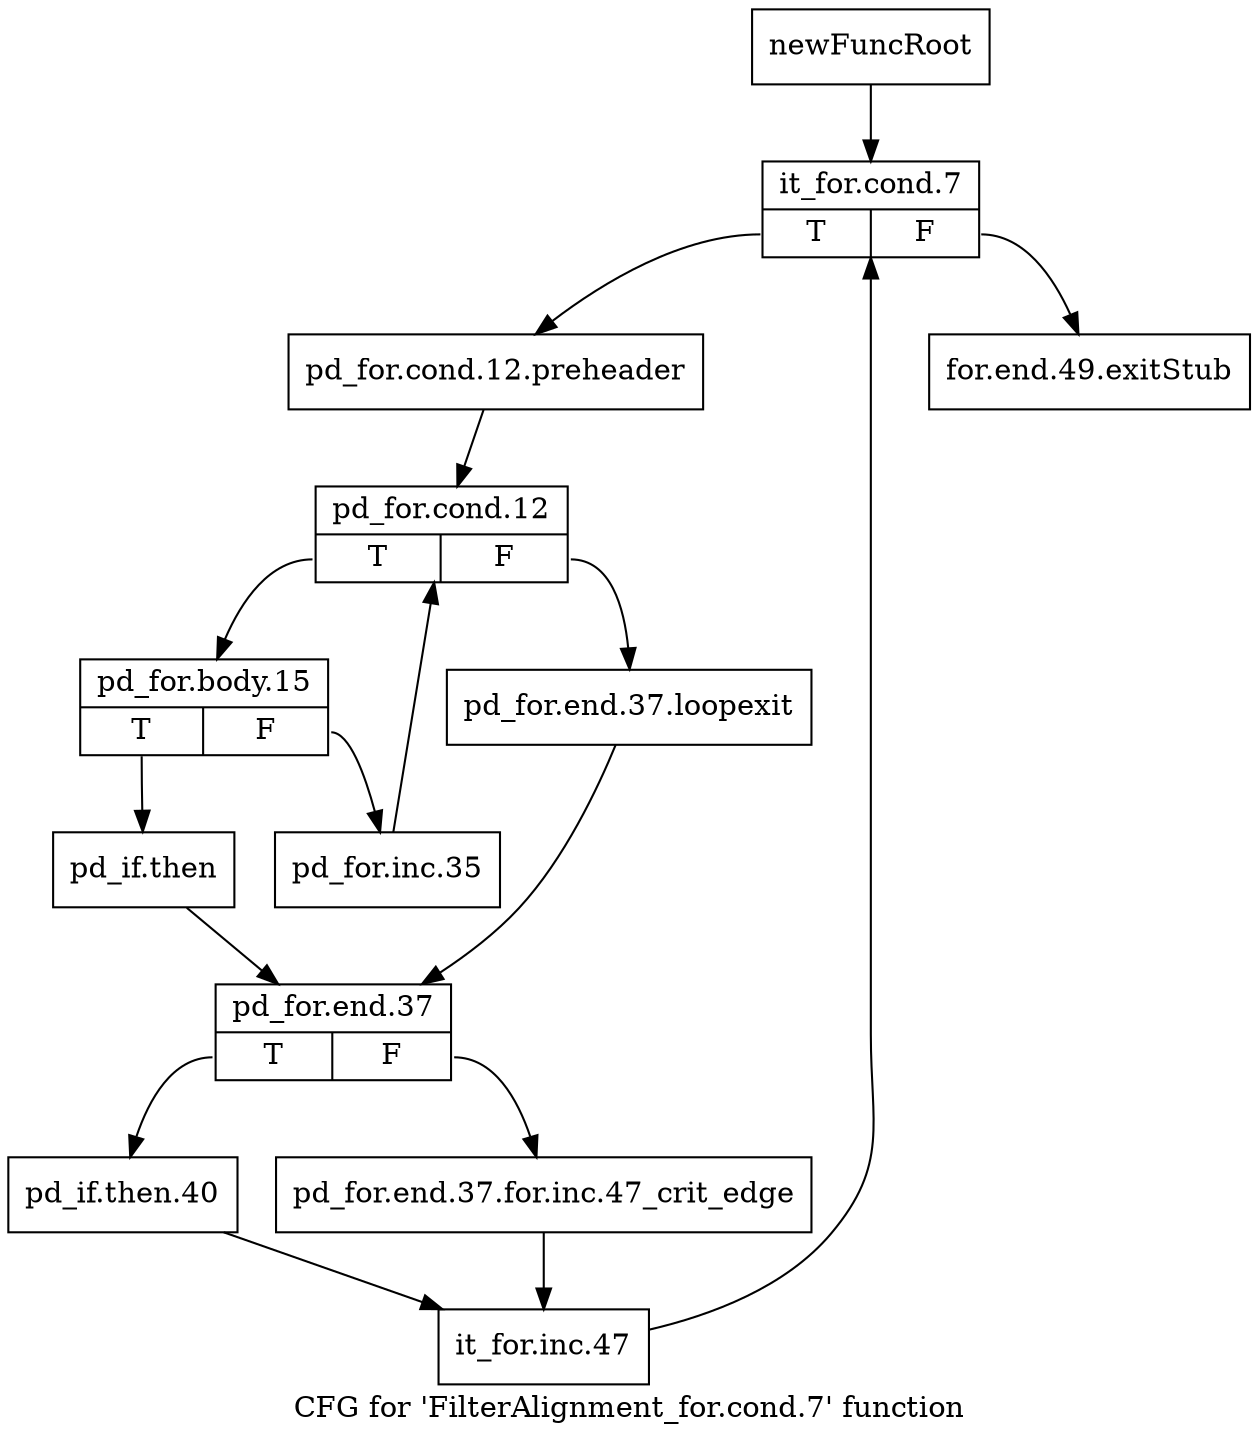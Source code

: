 digraph "CFG for 'FilterAlignment_for.cond.7' function" {
	label="CFG for 'FilterAlignment_for.cond.7' function";

	Node0x350eba0 [shape=record,label="{newFuncRoot}"];
	Node0x350eba0 -> Node0x350ec40;
	Node0x350ebf0 [shape=record,label="{for.end.49.exitStub}"];
	Node0x350ec40 [shape=record,label="{it_for.cond.7|{<s0>T|<s1>F}}"];
	Node0x350ec40:s0 -> Node0x350ec90;
	Node0x350ec40:s1 -> Node0x350ebf0;
	Node0x350ec90 [shape=record,label="{pd_for.cond.12.preheader}"];
	Node0x350ec90 -> Node0x350ece0;
	Node0x350ece0 [shape=record,label="{pd_for.cond.12|{<s0>T|<s1>F}}"];
	Node0x350ece0:s0 -> Node0x350ed80;
	Node0x350ece0:s1 -> Node0x350ed30;
	Node0x350ed30 [shape=record,label="{pd_for.end.37.loopexit}"];
	Node0x350ed30 -> Node0x350ee70;
	Node0x350ed80 [shape=record,label="{pd_for.body.15|{<s0>T|<s1>F}}"];
	Node0x350ed80:s0 -> Node0x350ee20;
	Node0x350ed80:s1 -> Node0x350edd0;
	Node0x350edd0 [shape=record,label="{pd_for.inc.35}"];
	Node0x350edd0 -> Node0x350ece0;
	Node0x350ee20 [shape=record,label="{pd_if.then}"];
	Node0x350ee20 -> Node0x350ee70;
	Node0x350ee70 [shape=record,label="{pd_for.end.37|{<s0>T|<s1>F}}"];
	Node0x350ee70:s0 -> Node0x350ef10;
	Node0x350ee70:s1 -> Node0x350eec0;
	Node0x350eec0 [shape=record,label="{pd_for.end.37.for.inc.47_crit_edge}"];
	Node0x350eec0 -> Node0x350ef60;
	Node0x350ef10 [shape=record,label="{pd_if.then.40}"];
	Node0x350ef10 -> Node0x350ef60;
	Node0x350ef60 [shape=record,label="{it_for.inc.47}"];
	Node0x350ef60 -> Node0x350ec40;
}
